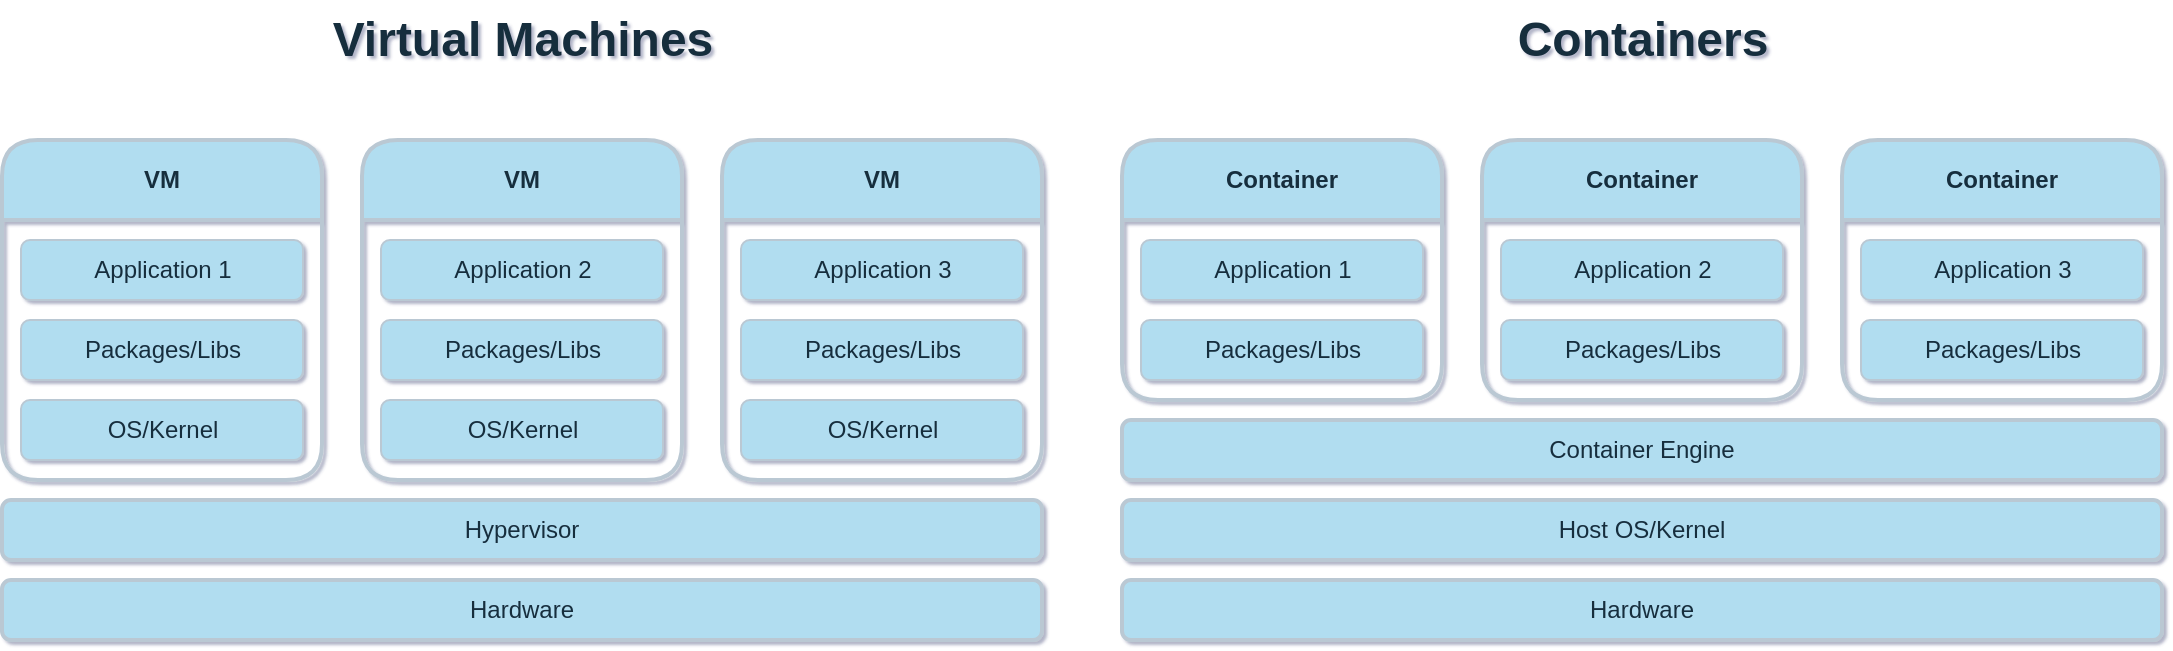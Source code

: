 <mxfile version="24.2.3" type="github">
  <diagram name="Page-1" id="NEoU70wVajL5JJv38msS">
    <mxGraphModel dx="1405" dy="801" grid="1" gridSize="10" guides="1" tooltips="1" connect="1" arrows="1" fold="1" page="0" pageScale="1" pageWidth="2380" pageHeight="3107" math="0" shadow="1">
      <root>
        <mxCell id="0" />
        <mxCell id="1" parent="0" />
        <mxCell id="mblLa4lRtX7iv2Hx7u9U-1" value="Container Engine" style="rounded=1;whiteSpace=wrap;html=1;strokeWidth=2;swimlaneLine=1;shadow=0;labelBackgroundColor=none;fillColor=#B1DDF0;strokeColor=#BAC8D3;fontColor=#182E3E;" vertex="1" parent="1">
          <mxGeometry x="840" y="360" width="520" height="30" as="geometry" />
        </mxCell>
        <mxCell id="mblLa4lRtX7iv2Hx7u9U-10" value="VM" style="swimlane;whiteSpace=wrap;html=1;startSize=40;swimlaneFillColor=none;strokeWidth=2;rounded=1;swimlaneLine=1;shadow=0;labelBackgroundColor=none;fillColor=#B1DDF0;strokeColor=#BAC8D3;fontColor=#182E3E;" vertex="1" parent="1">
          <mxGeometry x="280" y="220" width="160" height="170" as="geometry" />
        </mxCell>
        <mxCell id="mblLa4lRtX7iv2Hx7u9U-3" value="Application 1" style="rounded=1;whiteSpace=wrap;html=1;swimlaneLine=1;shadow=0;labelBackgroundColor=none;fillColor=#B1DDF0;strokeColor=#BAC8D3;fontColor=#182E3E;" vertex="1" parent="mblLa4lRtX7iv2Hx7u9U-10">
          <mxGeometry x="9.5" y="50" width="141" height="30" as="geometry" />
        </mxCell>
        <mxCell id="mblLa4lRtX7iv2Hx7u9U-6" value="Packages/Libs" style="rounded=1;whiteSpace=wrap;html=1;swimlaneLine=1;shadow=0;labelBackgroundColor=none;fillColor=#B1DDF0;strokeColor=#BAC8D3;fontColor=#182E3E;" vertex="1" parent="mblLa4lRtX7iv2Hx7u9U-10">
          <mxGeometry x="9.5" y="90" width="141" height="30" as="geometry" />
        </mxCell>
        <mxCell id="mblLa4lRtX7iv2Hx7u9U-9" value="OS/Kernel" style="rounded=1;whiteSpace=wrap;html=1;swimlaneLine=1;shadow=0;labelBackgroundColor=none;fillColor=#B1DDF0;strokeColor=#BAC8D3;fontColor=#182E3E;" vertex="1" parent="mblLa4lRtX7iv2Hx7u9U-10">
          <mxGeometry x="9.5" y="130" width="141" height="30" as="geometry" />
        </mxCell>
        <mxCell id="mblLa4lRtX7iv2Hx7u9U-20" value="Container" style="swimlane;whiteSpace=wrap;html=1;startSize=40;strokeWidth=2;rounded=1;swimlaneLine=1;shadow=0;labelBackgroundColor=none;fillColor=#B1DDF0;strokeColor=#BAC8D3;fontColor=#182E3E;" vertex="1" parent="1">
          <mxGeometry x="840" y="220" width="160" height="130" as="geometry" />
        </mxCell>
        <mxCell id="mblLa4lRtX7iv2Hx7u9U-21" value="Application 1" style="rounded=1;whiteSpace=wrap;html=1;swimlaneLine=1;shadow=0;labelBackgroundColor=none;fillColor=#B1DDF0;strokeColor=#BAC8D3;fontColor=#182E3E;" vertex="1" parent="mblLa4lRtX7iv2Hx7u9U-20">
          <mxGeometry x="9.5" y="50" width="141" height="30" as="geometry" />
        </mxCell>
        <mxCell id="mblLa4lRtX7iv2Hx7u9U-22" value="Packages/Libs" style="rounded=1;whiteSpace=wrap;html=1;swimlaneLine=1;shadow=0;labelBackgroundColor=none;fillColor=#B1DDF0;strokeColor=#BAC8D3;fontColor=#182E3E;" vertex="1" parent="mblLa4lRtX7iv2Hx7u9U-20">
          <mxGeometry x="9.5" y="90" width="141" height="30" as="geometry" />
        </mxCell>
        <mxCell id="mblLa4lRtX7iv2Hx7u9U-31" value="Host OS/Kernel" style="rounded=1;whiteSpace=wrap;html=1;strokeWidth=2;swimlaneLine=1;shadow=0;labelBackgroundColor=none;fillColor=#B1DDF0;strokeColor=#BAC8D3;fontColor=#182E3E;" vertex="1" parent="1">
          <mxGeometry x="840" y="400" width="520" height="30" as="geometry" />
        </mxCell>
        <mxCell id="mblLa4lRtX7iv2Hx7u9U-32" value="Hardware" style="rounded=1;whiteSpace=wrap;html=1;strokeWidth=2;swimlaneLine=1;shadow=0;labelBackgroundColor=none;fillColor=#B1DDF0;strokeColor=#BAC8D3;fontColor=#182E3E;" vertex="1" parent="1">
          <mxGeometry x="280" y="440" width="520" height="30" as="geometry" />
        </mxCell>
        <mxCell id="mblLa4lRtX7iv2Hx7u9U-33" value="Hardware" style="rounded=1;whiteSpace=wrap;html=1;strokeWidth=2;swimlaneLine=1;shadow=0;labelBackgroundColor=none;fillColor=#B1DDF0;strokeColor=#BAC8D3;fontColor=#182E3E;" vertex="1" parent="1">
          <mxGeometry x="840" y="440" width="520" height="30" as="geometry" />
        </mxCell>
        <mxCell id="mblLa4lRtX7iv2Hx7u9U-34" value="Hypervisor" style="rounded=1;whiteSpace=wrap;html=1;strokeWidth=2;swimlaneLine=1;shadow=0;labelBackgroundColor=none;fillColor=#B1DDF0;strokeColor=#BAC8D3;fontColor=#182E3E;" vertex="1" parent="1">
          <mxGeometry x="280" y="400" width="520" height="30" as="geometry" />
        </mxCell>
        <mxCell id="mblLa4lRtX7iv2Hx7u9U-35" value="VM" style="swimlane;whiteSpace=wrap;html=1;startSize=40;swimlaneFillColor=none;strokeWidth=2;rounded=1;swimlaneLine=1;shadow=0;labelBackgroundColor=none;fillColor=#B1DDF0;strokeColor=#BAC8D3;fontColor=#182E3E;" vertex="1" parent="1">
          <mxGeometry x="640" y="220" width="160" height="170" as="geometry" />
        </mxCell>
        <mxCell id="mblLa4lRtX7iv2Hx7u9U-36" value="Application 3" style="rounded=1;whiteSpace=wrap;html=1;swimlaneLine=1;shadow=0;labelBackgroundColor=none;fillColor=#B1DDF0;strokeColor=#BAC8D3;fontColor=#182E3E;" vertex="1" parent="mblLa4lRtX7iv2Hx7u9U-35">
          <mxGeometry x="9.5" y="50" width="141" height="30" as="geometry" />
        </mxCell>
        <mxCell id="mblLa4lRtX7iv2Hx7u9U-37" value="Packages/Libs" style="rounded=1;whiteSpace=wrap;html=1;swimlaneLine=1;shadow=0;labelBackgroundColor=none;fillColor=#B1DDF0;strokeColor=#BAC8D3;fontColor=#182E3E;" vertex="1" parent="mblLa4lRtX7iv2Hx7u9U-35">
          <mxGeometry x="9.5" y="90" width="141" height="30" as="geometry" />
        </mxCell>
        <mxCell id="mblLa4lRtX7iv2Hx7u9U-38" value="OS/Kernel" style="rounded=1;whiteSpace=wrap;html=1;swimlaneLine=1;shadow=0;labelBackgroundColor=none;fillColor=#B1DDF0;strokeColor=#BAC8D3;fontColor=#182E3E;" vertex="1" parent="mblLa4lRtX7iv2Hx7u9U-35">
          <mxGeometry x="9.5" y="130" width="141" height="30" as="geometry" />
        </mxCell>
        <mxCell id="mblLa4lRtX7iv2Hx7u9U-39" value="VM" style="swimlane;whiteSpace=wrap;html=1;startSize=40;swimlaneFillColor=none;strokeWidth=2;rounded=1;swimlaneLine=1;shadow=0;labelBackgroundColor=none;fillColor=#B1DDF0;strokeColor=#BAC8D3;fontColor=#182E3E;" vertex="1" parent="1">
          <mxGeometry x="460" y="220" width="160" height="170" as="geometry" />
        </mxCell>
        <mxCell id="mblLa4lRtX7iv2Hx7u9U-40" value="Application 2" style="rounded=1;whiteSpace=wrap;html=1;swimlaneLine=1;shadow=0;labelBackgroundColor=none;fillColor=#B1DDF0;strokeColor=#BAC8D3;fontColor=#182E3E;" vertex="1" parent="mblLa4lRtX7iv2Hx7u9U-39">
          <mxGeometry x="9.5" y="50" width="141" height="30" as="geometry" />
        </mxCell>
        <mxCell id="mblLa4lRtX7iv2Hx7u9U-41" value="Packages/Libs" style="rounded=1;whiteSpace=wrap;html=1;swimlaneLine=1;shadow=0;labelBackgroundColor=none;fillColor=#B1DDF0;strokeColor=#BAC8D3;fontColor=#182E3E;" vertex="1" parent="mblLa4lRtX7iv2Hx7u9U-39">
          <mxGeometry x="9.5" y="90" width="141" height="30" as="geometry" />
        </mxCell>
        <mxCell id="mblLa4lRtX7iv2Hx7u9U-42" value="OS/Kernel" style="rounded=1;whiteSpace=wrap;html=1;swimlaneLine=1;shadow=0;labelBackgroundColor=none;fillColor=#B1DDF0;strokeColor=#BAC8D3;fontColor=#182E3E;" vertex="1" parent="mblLa4lRtX7iv2Hx7u9U-39">
          <mxGeometry x="9.5" y="130" width="141" height="30" as="geometry" />
        </mxCell>
        <mxCell id="mblLa4lRtX7iv2Hx7u9U-44" value="Container" style="swimlane;whiteSpace=wrap;html=1;startSize=40;strokeWidth=2;rounded=1;swimlaneLine=1;shadow=0;labelBackgroundColor=none;fillColor=#B1DDF0;strokeColor=#BAC8D3;fontColor=#182E3E;" vertex="1" parent="1">
          <mxGeometry x="1020" y="220" width="160" height="130" as="geometry" />
        </mxCell>
        <mxCell id="mblLa4lRtX7iv2Hx7u9U-45" value="Application 2" style="rounded=1;whiteSpace=wrap;html=1;swimlaneLine=1;shadow=0;labelBackgroundColor=none;fillColor=#B1DDF0;strokeColor=#BAC8D3;fontColor=#182E3E;" vertex="1" parent="mblLa4lRtX7iv2Hx7u9U-44">
          <mxGeometry x="9.5" y="50" width="141" height="30" as="geometry" />
        </mxCell>
        <mxCell id="mblLa4lRtX7iv2Hx7u9U-46" value="Packages/Libs" style="rounded=1;whiteSpace=wrap;html=1;swimlaneLine=1;shadow=0;labelBackgroundColor=none;fillColor=#B1DDF0;strokeColor=#BAC8D3;fontColor=#182E3E;" vertex="1" parent="mblLa4lRtX7iv2Hx7u9U-44">
          <mxGeometry x="9.5" y="90" width="141" height="30" as="geometry" />
        </mxCell>
        <mxCell id="mblLa4lRtX7iv2Hx7u9U-47" value="Container" style="swimlane;whiteSpace=wrap;html=1;startSize=40;strokeWidth=2;rounded=1;swimlaneLine=1;shadow=0;labelBackgroundColor=none;fillColor=#B1DDF0;strokeColor=#BAC8D3;fontColor=#182E3E;" vertex="1" parent="1">
          <mxGeometry x="1200" y="220" width="160" height="130" as="geometry" />
        </mxCell>
        <mxCell id="mblLa4lRtX7iv2Hx7u9U-48" value="Application 3" style="rounded=1;whiteSpace=wrap;html=1;swimlaneLine=1;shadow=0;labelBackgroundColor=none;fillColor=#B1DDF0;strokeColor=#BAC8D3;fontColor=#182E3E;" vertex="1" parent="mblLa4lRtX7iv2Hx7u9U-47">
          <mxGeometry x="9.5" y="50" width="141" height="30" as="geometry" />
        </mxCell>
        <mxCell id="mblLa4lRtX7iv2Hx7u9U-49" value="Packages/Libs" style="rounded=1;whiteSpace=wrap;html=1;swimlaneLine=1;shadow=0;labelBackgroundColor=none;fillColor=#B1DDF0;strokeColor=#BAC8D3;fontColor=#182E3E;" vertex="1" parent="mblLa4lRtX7iv2Hx7u9U-47">
          <mxGeometry x="9.5" y="90" width="141" height="30" as="geometry" />
        </mxCell>
        <mxCell id="mblLa4lRtX7iv2Hx7u9U-52" value="Virtual Machines" style="text;strokeColor=none;fillColor=none;html=1;fontSize=24;fontStyle=1;verticalAlign=middle;align=center;fontColor=#182E3E;" vertex="1" parent="1">
          <mxGeometry x="425" y="150" width="230" height="40" as="geometry" />
        </mxCell>
        <mxCell id="mblLa4lRtX7iv2Hx7u9U-53" value="Containers" style="text;strokeColor=none;fillColor=none;html=1;fontSize=24;fontStyle=1;verticalAlign=middle;align=center;fontColor=#182E3E;" vertex="1" parent="1">
          <mxGeometry x="985" y="150" width="230" height="40" as="geometry" />
        </mxCell>
      </root>
    </mxGraphModel>
  </diagram>
</mxfile>
